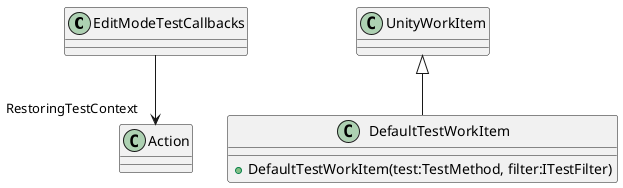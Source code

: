 @startuml
class EditModeTestCallbacks {
}
class DefaultTestWorkItem {
    + DefaultTestWorkItem(test:TestMethod, filter:ITestFilter)
}
EditModeTestCallbacks --> "RestoringTestContext" Action
UnityWorkItem <|-- DefaultTestWorkItem
@enduml
